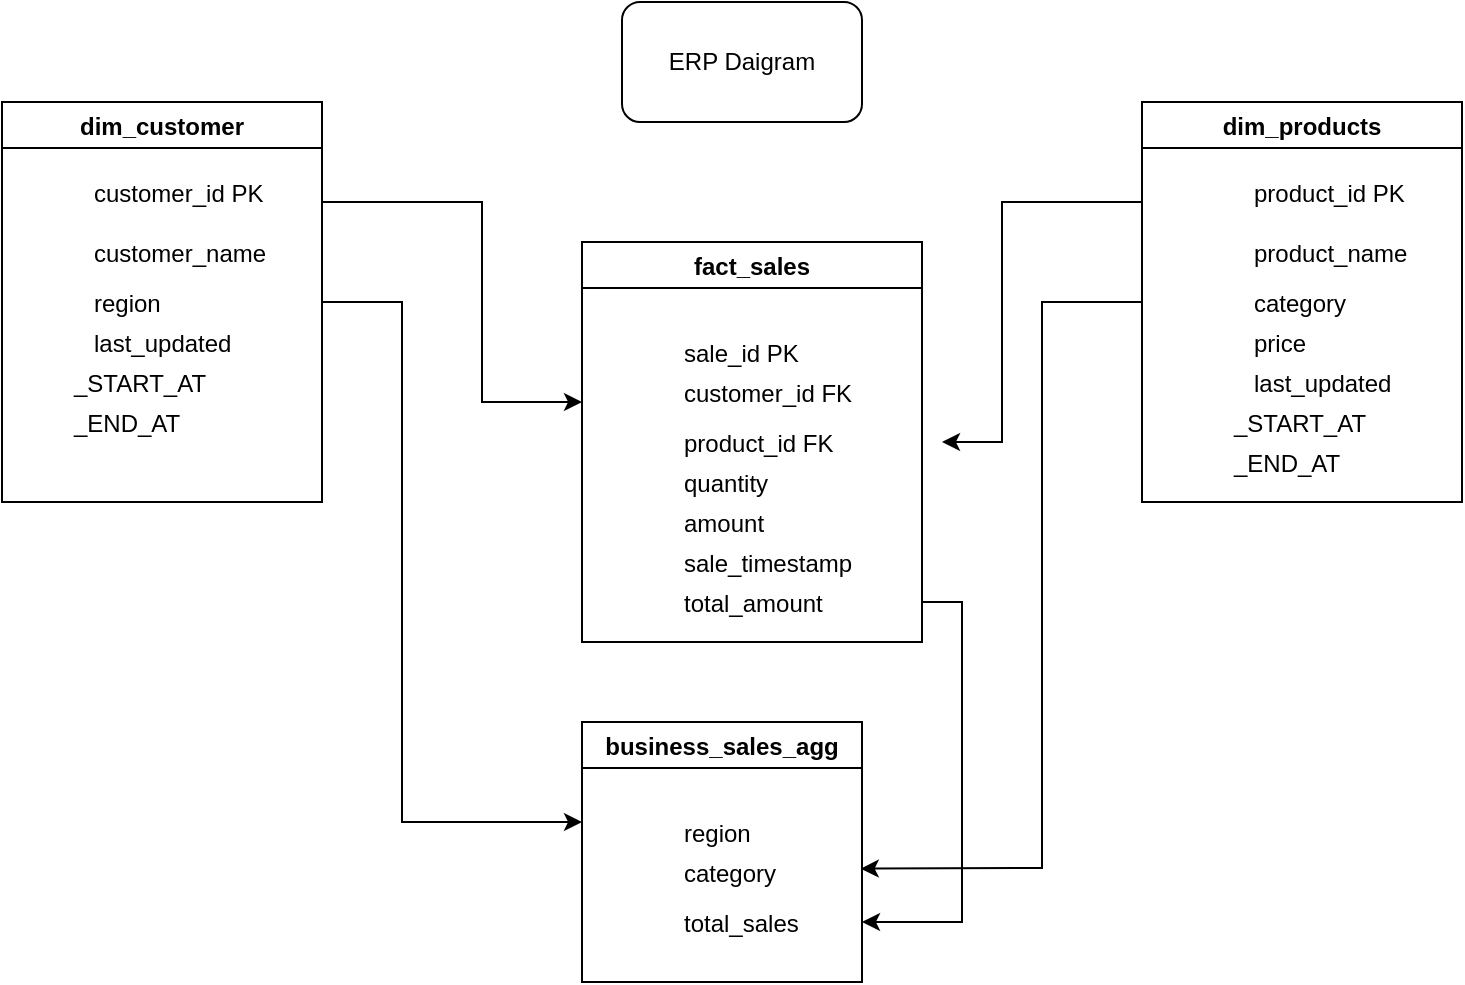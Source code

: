 <mxfile version="16.0.2" type="device"><diagram id="1UZMPsVB1H1-o8hZgO7r" name="Page-2"><mxGraphModel dx="1046" dy="531" grid="1" gridSize="10" guides="1" tooltips="1" connect="1" arrows="1" fold="1" page="1" pageScale="1" pageWidth="850" pageHeight="1100" math="0" shadow="0"><root><mxCell id="IF4cy5q64Hb0KI1x1Q9r-0"/><mxCell id="IF4cy5q64Hb0KI1x1Q9r-1" parent="IF4cy5q64Hb0KI1x1Q9r-0"/><mxCell id="IF4cy5q64Hb0KI1x1Q9r-2" value="dim_customer" style="swimlane;" vertex="1" parent="IF4cy5q64Hb0KI1x1Q9r-1"><mxGeometry x="40" y="200" width="160" height="200" as="geometry"/></mxCell><mxCell id="IF4cy5q64Hb0KI1x1Q9r-6" value="customer_id PK" style="text;strokeColor=none;fillColor=none;align=left;verticalAlign=middle;spacingLeft=4;spacingRight=4;overflow=hidden;points=[[0,0.5],[1,0.5]];portConstraint=eastwest;rotatable=0;" vertex="1" parent="IF4cy5q64Hb0KI1x1Q9r-2"><mxGeometry x="40" y="30" width="110" height="30" as="geometry"/></mxCell><mxCell id="IF4cy5q64Hb0KI1x1Q9r-8" value="region" style="text;strokeColor=none;fillColor=none;align=left;verticalAlign=middle;spacingLeft=4;spacingRight=4;overflow=hidden;points=[[0,0.5],[1,0.5]];portConstraint=eastwest;rotatable=0;" vertex="1" parent="IF4cy5q64Hb0KI1x1Q9r-2"><mxGeometry x="40" y="90" width="110" height="20" as="geometry"/></mxCell><mxCell id="IF4cy5q64Hb0KI1x1Q9r-7" value="customer_name" style="text;strokeColor=none;fillColor=none;align=left;verticalAlign=middle;spacingLeft=4;spacingRight=4;overflow=hidden;points=[[0,0.5],[1,0.5]];portConstraint=eastwest;rotatable=0;" vertex="1" parent="IF4cy5q64Hb0KI1x1Q9r-2"><mxGeometry x="40" y="60" width="110" height="30" as="geometry"/></mxCell><mxCell id="TJeqeZxPgexpiy8f7n32-0" value="last_updated" style="text;strokeColor=none;fillColor=none;align=left;verticalAlign=middle;spacingLeft=4;spacingRight=4;overflow=hidden;points=[[0,0.5],[1,0.5]];portConstraint=eastwest;rotatable=0;" vertex="1" parent="IF4cy5q64Hb0KI1x1Q9r-2"><mxGeometry x="40" y="110" width="110" height="20" as="geometry"/></mxCell><mxCell id="TJeqeZxPgexpiy8f7n32-1" value="_START_AT" style="text;strokeColor=none;fillColor=none;align=left;verticalAlign=middle;spacingLeft=4;spacingRight=4;overflow=hidden;points=[[0,0.5],[1,0.5]];portConstraint=eastwest;rotatable=0;" vertex="1" parent="IF4cy5q64Hb0KI1x1Q9r-2"><mxGeometry x="30" y="130" width="110" height="20" as="geometry"/></mxCell><mxCell id="TJeqeZxPgexpiy8f7n32-2" value="_END_AT" style="text;strokeColor=none;fillColor=none;align=left;verticalAlign=middle;spacingLeft=4;spacingRight=4;overflow=hidden;points=[[0,0.5],[1,0.5]];portConstraint=eastwest;rotatable=0;" vertex="1" parent="IF4cy5q64Hb0KI1x1Q9r-2"><mxGeometry x="30" y="150" width="110" height="20" as="geometry"/></mxCell><mxCell id="IF4cy5q64Hb0KI1x1Q9r-3" value="dim_products" style="swimlane;" vertex="1" parent="IF4cy5q64Hb0KI1x1Q9r-1"><mxGeometry x="610" y="200" width="160" height="200" as="geometry"/></mxCell><mxCell id="TJeqeZxPgexpiy8f7n32-16" value="category" style="text;strokeColor=none;fillColor=none;align=left;verticalAlign=middle;spacingLeft=4;spacingRight=4;overflow=hidden;points=[[0,0.5],[1,0.5]];portConstraint=eastwest;rotatable=0;" vertex="1" parent="IF4cy5q64Hb0KI1x1Q9r-3"><mxGeometry x="50" y="90" width="110" height="20" as="geometry"/></mxCell><mxCell id="TJeqeZxPgexpiy8f7n32-17" value="product_name" style="text;strokeColor=none;fillColor=none;align=left;verticalAlign=middle;spacingLeft=4;spacingRight=4;overflow=hidden;points=[[0,0.5],[1,0.5]];portConstraint=eastwest;rotatable=0;" vertex="1" parent="IF4cy5q64Hb0KI1x1Q9r-3"><mxGeometry x="50" y="60" width="110" height="30" as="geometry"/></mxCell><mxCell id="TJeqeZxPgexpiy8f7n32-18" value="last_updated" style="text;strokeColor=none;fillColor=none;align=left;verticalAlign=middle;spacingLeft=4;spacingRight=4;overflow=hidden;points=[[0,0.5],[1,0.5]];portConstraint=eastwest;rotatable=0;" vertex="1" parent="IF4cy5q64Hb0KI1x1Q9r-3"><mxGeometry x="50" y="130" width="110" height="20" as="geometry"/></mxCell><mxCell id="TJeqeZxPgexpiy8f7n32-19" value="_START_AT" style="text;strokeColor=none;fillColor=none;align=left;verticalAlign=middle;spacingLeft=4;spacingRight=4;overflow=hidden;points=[[0,0.5],[1,0.5]];portConstraint=eastwest;rotatable=0;" vertex="1" parent="IF4cy5q64Hb0KI1x1Q9r-3"><mxGeometry x="40" y="150" width="110" height="20" as="geometry"/></mxCell><mxCell id="TJeqeZxPgexpiy8f7n32-20" value="_END_AT" style="text;strokeColor=none;fillColor=none;align=left;verticalAlign=middle;spacingLeft=4;spacingRight=4;overflow=hidden;points=[[0,0.5],[1,0.5]];portConstraint=eastwest;rotatable=0;" vertex="1" parent="IF4cy5q64Hb0KI1x1Q9r-3"><mxGeometry x="40" y="170" width="110" height="20" as="geometry"/></mxCell><mxCell id="TJeqeZxPgexpiy8f7n32-22" value="product_id PK" style="text;strokeColor=none;fillColor=none;align=left;verticalAlign=middle;spacingLeft=4;spacingRight=4;overflow=hidden;points=[[0,0.5],[1,0.5]];portConstraint=eastwest;rotatable=0;" vertex="1" parent="IF4cy5q64Hb0KI1x1Q9r-3"><mxGeometry x="50" y="30" width="110" height="30" as="geometry"/></mxCell><mxCell id="TJeqeZxPgexpiy8f7n32-23" value="price" style="text;strokeColor=none;fillColor=none;align=left;verticalAlign=middle;spacingLeft=4;spacingRight=4;overflow=hidden;points=[[0,0.5],[1,0.5]];portConstraint=eastwest;rotatable=0;" vertex="1" parent="IF4cy5q64Hb0KI1x1Q9r-3"><mxGeometry x="50" y="110" width="110" height="20" as="geometry"/></mxCell><mxCell id="IF4cy5q64Hb0KI1x1Q9r-4" value="fact_sales" style="swimlane;" vertex="1" parent="IF4cy5q64Hb0KI1x1Q9r-1"><mxGeometry x="330" y="270" width="170" height="200" as="geometry"/></mxCell><mxCell id="TJeqeZxPgexpiy8f7n32-24" value="product_id FK" style="text;strokeColor=none;fillColor=none;align=left;verticalAlign=middle;spacingLeft=4;spacingRight=4;overflow=hidden;points=[[0,0.5],[1,0.5]];portConstraint=eastwest;rotatable=0;" vertex="1" parent="IF4cy5q64Hb0KI1x1Q9r-4"><mxGeometry x="45" y="90" width="110" height="20" as="geometry"/></mxCell><mxCell id="TJeqeZxPgexpiy8f7n32-25" value="customer_id FK" style="text;strokeColor=none;fillColor=none;align=left;verticalAlign=middle;spacingLeft=4;spacingRight=4;overflow=hidden;points=[[0,0.5],[1,0.5]];portConstraint=eastwest;rotatable=0;" vertex="1" parent="IF4cy5q64Hb0KI1x1Q9r-4"><mxGeometry x="45" y="60" width="110" height="30" as="geometry"/></mxCell><mxCell id="TJeqeZxPgexpiy8f7n32-26" value="amount" style="text;strokeColor=none;fillColor=none;align=left;verticalAlign=middle;spacingLeft=4;spacingRight=4;overflow=hidden;points=[[0,0.5],[1,0.5]];portConstraint=eastwest;rotatable=0;" vertex="1" parent="IF4cy5q64Hb0KI1x1Q9r-4"><mxGeometry x="45" y="130" width="110" height="20" as="geometry"/></mxCell><mxCell id="TJeqeZxPgexpiy8f7n32-27" value="sale_timestamp" style="text;strokeColor=none;fillColor=none;align=left;verticalAlign=middle;spacingLeft=4;spacingRight=4;overflow=hidden;points=[[0,0.5],[1,0.5]];portConstraint=eastwest;rotatable=0;" vertex="1" parent="IF4cy5q64Hb0KI1x1Q9r-4"><mxGeometry x="45" y="150" width="110" height="20" as="geometry"/></mxCell><mxCell id="TJeqeZxPgexpiy8f7n32-28" value="sale_id PK" style="text;strokeColor=none;fillColor=none;align=left;verticalAlign=middle;spacingLeft=4;spacingRight=4;overflow=hidden;points=[[0,0.5],[1,0.5]];portConstraint=eastwest;rotatable=0;" vertex="1" parent="IF4cy5q64Hb0KI1x1Q9r-4"><mxGeometry x="45" y="40" width="110" height="30" as="geometry"/></mxCell><mxCell id="TJeqeZxPgexpiy8f7n32-29" value="quantity" style="text;strokeColor=none;fillColor=none;align=left;verticalAlign=middle;spacingLeft=4;spacingRight=4;overflow=hidden;points=[[0,0.5],[1,0.5]];portConstraint=eastwest;rotatable=0;" vertex="1" parent="IF4cy5q64Hb0KI1x1Q9r-4"><mxGeometry x="45" y="110" width="110" height="20" as="geometry"/></mxCell><mxCell id="TJeqeZxPgexpiy8f7n32-37" value="total_amount" style="text;strokeColor=none;fillColor=none;align=left;verticalAlign=middle;spacingLeft=4;spacingRight=4;overflow=hidden;points=[[0,0.5],[1,0.5]];portConstraint=eastwest;rotatable=0;" vertex="1" parent="IF4cy5q64Hb0KI1x1Q9r-4"><mxGeometry x="45" y="170" width="110" height="20" as="geometry"/></mxCell><mxCell id="TJeqeZxPgexpiy8f7n32-42" value="" style="endArrow=classic;html=1;rounded=0;exitX=1;exitY=0.25;exitDx=0;exitDy=0;" edge="1" parent="IF4cy5q64Hb0KI1x1Q9r-1" source="IF4cy5q64Hb0KI1x1Q9r-2"><mxGeometry width="50" height="50" relative="1" as="geometry"><mxPoint x="200" y="70" as="sourcePoint"/><mxPoint x="330" y="350" as="targetPoint"/><Array as="points"><mxPoint x="280" y="250"/><mxPoint x="280" y="350"/></Array></mxGeometry></mxCell><mxCell id="TJeqeZxPgexpiy8f7n32-45" value="" style="endArrow=classic;html=1;rounded=0;entryX=1;entryY=0.5;entryDx=0;entryDy=0;exitX=0;exitY=0.25;exitDx=0;exitDy=0;" edge="1" parent="IF4cy5q64Hb0KI1x1Q9r-1" source="IF4cy5q64Hb0KI1x1Q9r-3"><mxGeometry width="50" height="50" relative="1" as="geometry"><mxPoint x="610" y="70" as="sourcePoint"/><mxPoint x="510" y="370" as="targetPoint"/><Array as="points"><mxPoint x="540" y="250"/><mxPoint x="540" y="370"/></Array></mxGeometry></mxCell><mxCell id="TJeqeZxPgexpiy8f7n32-46" value="business_sales_agg" style="swimlane;" vertex="1" parent="IF4cy5q64Hb0KI1x1Q9r-1"><mxGeometry x="330" y="510" width="140" height="130" as="geometry"/></mxCell><mxCell id="TJeqeZxPgexpiy8f7n32-47" value="total_sales" style="text;strokeColor=none;fillColor=none;align=left;verticalAlign=middle;spacingLeft=4;spacingRight=4;overflow=hidden;points=[[0,0.5],[1,0.5]];portConstraint=eastwest;rotatable=0;" vertex="1" parent="TJeqeZxPgexpiy8f7n32-46"><mxGeometry x="45" y="90" width="110" height="20" as="geometry"/></mxCell><mxCell id="TJeqeZxPgexpiy8f7n32-48" value="category" style="text;strokeColor=none;fillColor=none;align=left;verticalAlign=middle;spacingLeft=4;spacingRight=4;overflow=hidden;points=[[0,0.5],[1,0.5]];portConstraint=eastwest;rotatable=0;" vertex="1" parent="TJeqeZxPgexpiy8f7n32-46"><mxGeometry x="45" y="60" width="110" height="30" as="geometry"/></mxCell><mxCell id="TJeqeZxPgexpiy8f7n32-51" value="region" style="text;strokeColor=none;fillColor=none;align=left;verticalAlign=middle;spacingLeft=4;spacingRight=4;overflow=hidden;points=[[0,0.5],[1,0.5]];portConstraint=eastwest;rotatable=0;" vertex="1" parent="TJeqeZxPgexpiy8f7n32-46"><mxGeometry x="45" y="40" width="110" height="30" as="geometry"/></mxCell><mxCell id="TJeqeZxPgexpiy8f7n32-58" value="" style="endArrow=classic;html=1;rounded=0;exitX=1;exitY=0.5;exitDx=0;exitDy=0;" edge="1" parent="IF4cy5q64Hb0KI1x1Q9r-1" source="IF4cy5q64Hb0KI1x1Q9r-2"><mxGeometry width="50" height="50" relative="1" as="geometry"><mxPoint x="480" y="410" as="sourcePoint"/><mxPoint x="330" y="560" as="targetPoint"/><Array as="points"><mxPoint x="240" y="300"/><mxPoint x="240" y="560"/></Array></mxGeometry></mxCell><mxCell id="TJeqeZxPgexpiy8f7n32-59" value="" style="endArrow=classic;html=1;rounded=0;exitX=0;exitY=0.5;exitDx=0;exitDy=0;entryX=0.858;entryY=1.111;entryDx=0;entryDy=0;entryPerimeter=0;" edge="1" parent="IF4cy5q64Hb0KI1x1Q9r-1" source="IF4cy5q64Hb0KI1x1Q9r-3" target="TJeqeZxPgexpiy8f7n32-51"><mxGeometry width="50" height="50" relative="1" as="geometry"><mxPoint x="480" y="410" as="sourcePoint"/><mxPoint x="530" y="360" as="targetPoint"/><Array as="points"><mxPoint x="560" y="300"/><mxPoint x="560" y="583"/></Array></mxGeometry></mxCell><mxCell id="TJeqeZxPgexpiy8f7n32-60" value="" style="endArrow=classic;html=1;rounded=0;" edge="1" parent="IF4cy5q64Hb0KI1x1Q9r-1"><mxGeometry width="50" height="50" relative="1" as="geometry"><mxPoint x="500" y="450" as="sourcePoint"/><mxPoint x="470" y="610" as="targetPoint"/><Array as="points"><mxPoint x="520" y="450"/><mxPoint x="520" y="610"/></Array></mxGeometry></mxCell><mxCell id="TJeqeZxPgexpiy8f7n32-61" value="ERP Daigram" style="rounded=1;whiteSpace=wrap;html=1;" vertex="1" parent="IF4cy5q64Hb0KI1x1Q9r-1"><mxGeometry x="350" y="150" width="120" height="60" as="geometry"/></mxCell></root></mxGraphModel></diagram></mxfile>